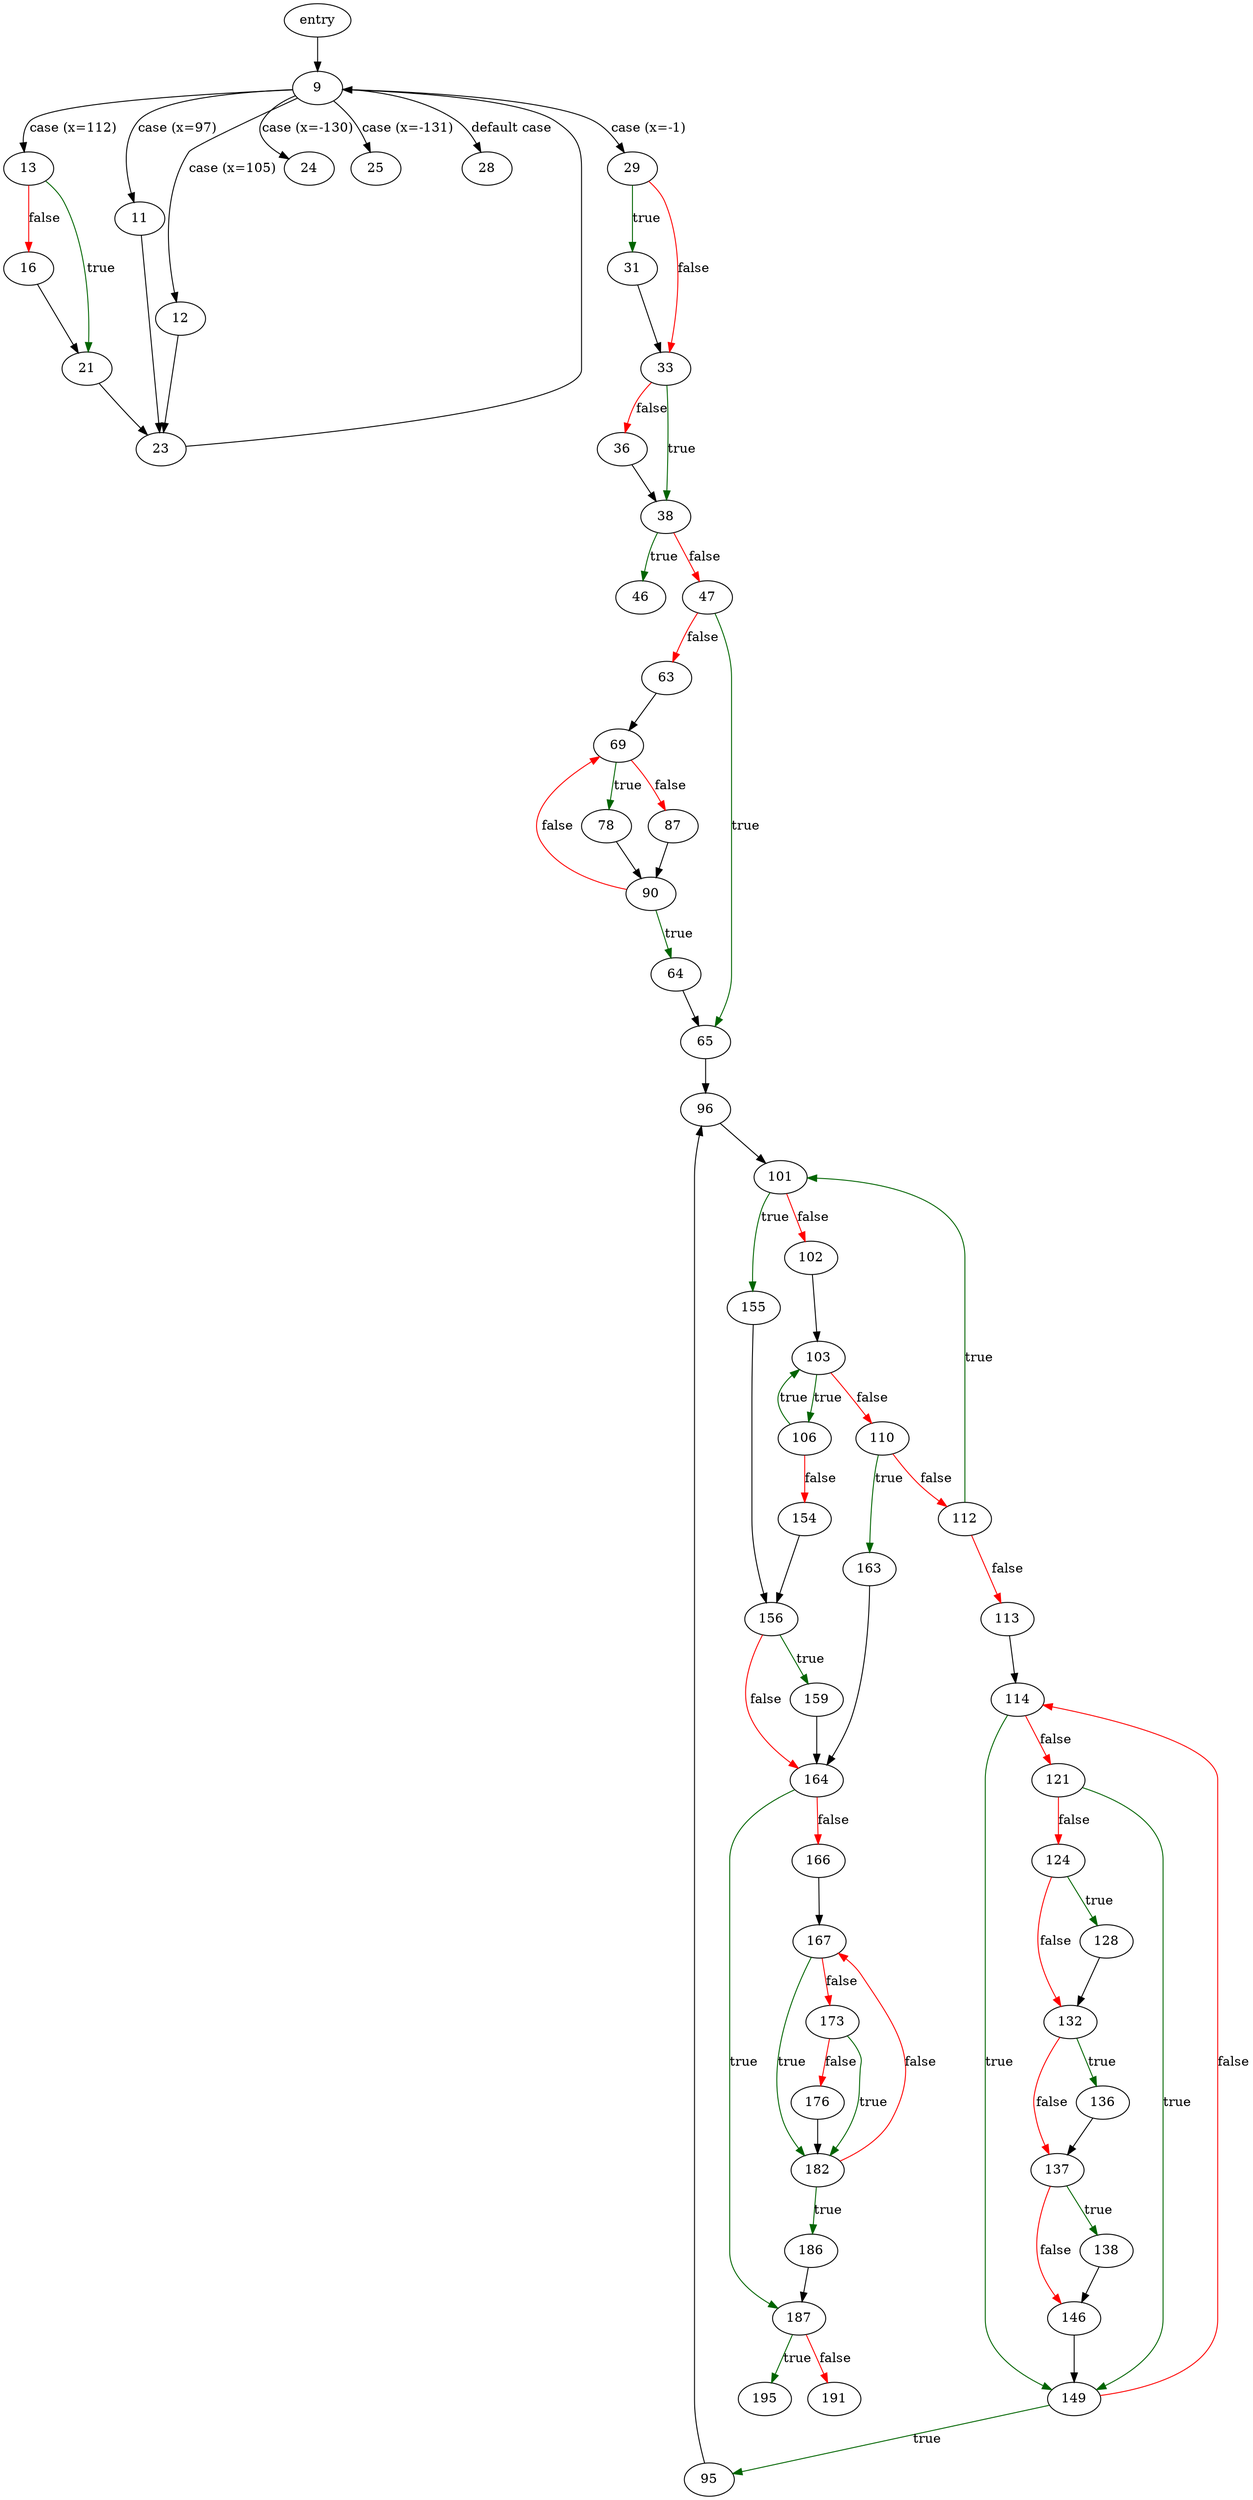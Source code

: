digraph "main" {
	// Node definitions.
	2 [label=entry];
	9;
	11;
	12;
	13;
	16;
	21;
	23;
	24;
	25;
	28;
	29;
	31;
	33;
	36;
	38;
	46;
	47;
	63;
	64;
	65;
	69;
	78;
	87;
	90;
	95;
	96;
	101;
	102;
	103;
	106;
	110;
	112;
	113;
	114;
	121;
	124;
	128;
	132;
	136;
	137;
	138;
	146;
	149;
	154;
	155;
	156;
	159;
	163;
	164;
	166;
	167;
	173;
	176;
	182;
	186;
	187;
	191;
	195;

	// Edge definitions.
	2 -> 9;
	9 -> 11 [label="case (x=97)"];
	9 -> 12 [label="case (x=105)"];
	9 -> 13 [label="case (x=112)"];
	9 -> 24 [label="case (x=-130)"];
	9 -> 25 [label="case (x=-131)"];
	9 -> 28 [label="default case"];
	9 -> 29 [label="case (x=-1)"];
	11 -> 23;
	12 -> 23;
	13 -> 16 [
		color=red
		label=false
	];
	13 -> 21 [
		color=darkgreen
		label=true
	];
	16 -> 21;
	21 -> 23;
	23 -> 9;
	29 -> 31 [
		color=darkgreen
		label=true
	];
	29 -> 33 [
		color=red
		label=false
	];
	31 -> 33;
	33 -> 36 [
		color=red
		label=false
	];
	33 -> 38 [
		color=darkgreen
		label=true
	];
	36 -> 38;
	38 -> 46 [
		color=darkgreen
		label=true
	];
	38 -> 47 [
		color=red
		label=false
	];
	47 -> 63 [
		color=red
		label=false
	];
	47 -> 65 [
		color=darkgreen
		label=true
	];
	63 -> 69;
	64 -> 65;
	65 -> 96;
	69 -> 78 [
		color=darkgreen
		label=true
	];
	69 -> 87 [
		color=red
		label=false
	];
	78 -> 90;
	87 -> 90;
	90 -> 64 [
		color=darkgreen
		label=true
	];
	90 -> 69 [
		color=red
		label=false
	];
	95 -> 96;
	96 -> 101;
	101 -> 102 [
		color=red
		label=false
	];
	101 -> 155 [
		color=darkgreen
		label=true
	];
	102 -> 103;
	103 -> 106 [
		color=darkgreen
		label=true
	];
	103 -> 110 [
		color=red
		label=false
	];
	106 -> 103 [
		color=darkgreen
		label=true
	];
	106 -> 154 [
		color=red
		label=false
	];
	110 -> 112 [
		color=red
		label=false
	];
	110 -> 163 [
		color=darkgreen
		label=true
	];
	112 -> 101 [
		color=darkgreen
		label=true
	];
	112 -> 113 [
		color=red
		label=false
	];
	113 -> 114;
	114 -> 121 [
		color=red
		label=false
	];
	114 -> 149 [
		color=darkgreen
		label=true
	];
	121 -> 124 [
		color=red
		label=false
	];
	121 -> 149 [
		color=darkgreen
		label=true
	];
	124 -> 128 [
		color=darkgreen
		label=true
	];
	124 -> 132 [
		color=red
		label=false
	];
	128 -> 132;
	132 -> 136 [
		color=darkgreen
		label=true
	];
	132 -> 137 [
		color=red
		label=false
	];
	136 -> 137;
	137 -> 138 [
		color=darkgreen
		label=true
	];
	137 -> 146 [
		color=red
		label=false
	];
	138 -> 146;
	146 -> 149;
	149 -> 95 [
		color=darkgreen
		label=true
	];
	149 -> 114 [
		color=red
		label=false
	];
	154 -> 156;
	155 -> 156;
	156 -> 159 [
		color=darkgreen
		label=true
	];
	156 -> 164 [
		color=red
		label=false
	];
	159 -> 164;
	163 -> 164;
	164 -> 166 [
		color=red
		label=false
	];
	164 -> 187 [
		color=darkgreen
		label=true
	];
	166 -> 167;
	167 -> 173 [
		color=red
		label=false
	];
	167 -> 182 [
		color=darkgreen
		label=true
	];
	173 -> 176 [
		color=red
		label=false
	];
	173 -> 182 [
		color=darkgreen
		label=true
	];
	176 -> 182;
	182 -> 167 [
		color=red
		label=false
	];
	182 -> 186 [
		color=darkgreen
		label=true
	];
	186 -> 187;
	187 -> 191 [
		color=red
		label=false
	];
	187 -> 195 [
		color=darkgreen
		label=true
	];
}